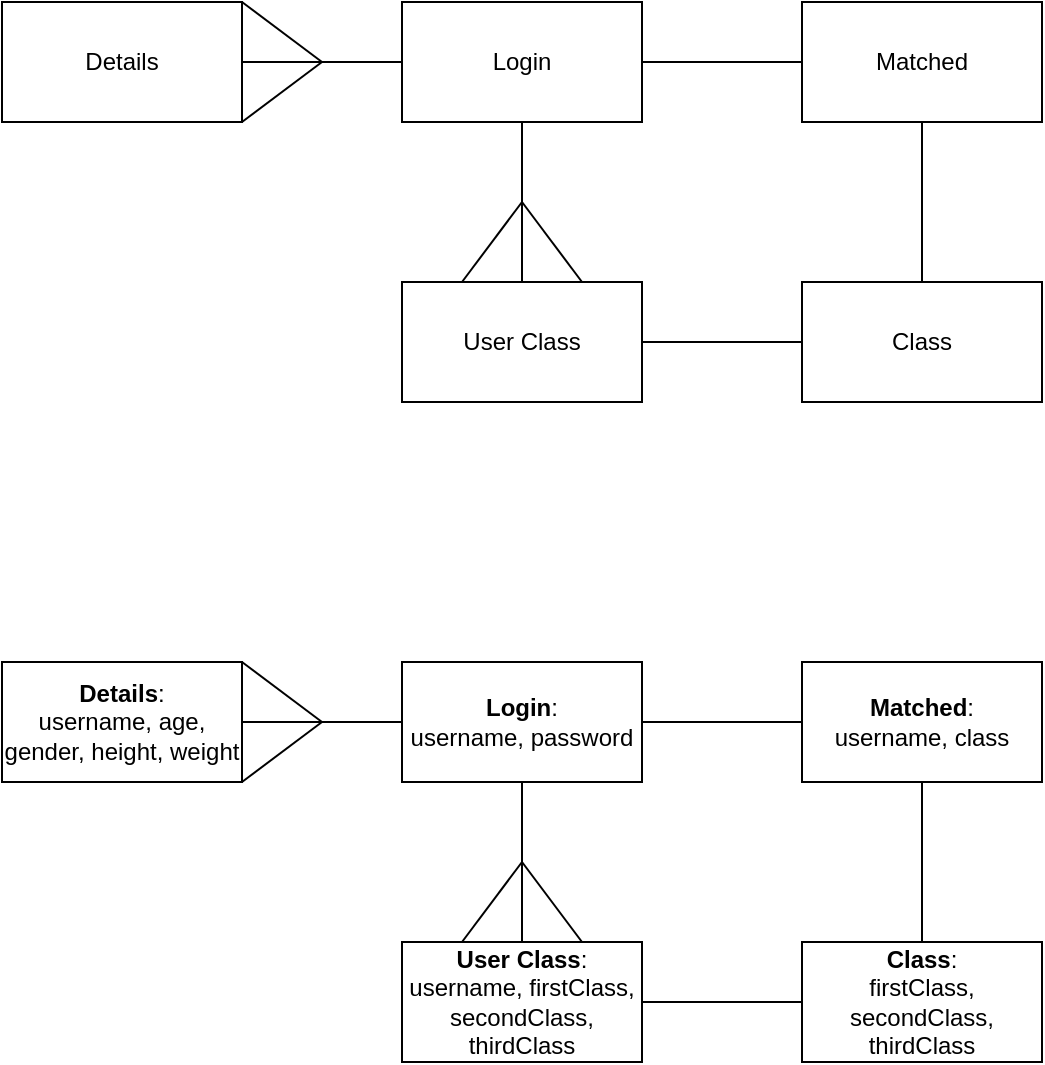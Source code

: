 <mxfile version="12.6.4" type="device"><diagram id="P-wJ_QXUEPBtFHgGlfR0" name="Page-1"><mxGraphModel dx="1422" dy="762" grid="1" gridSize="10" guides="1" tooltips="1" connect="1" arrows="1" fold="1" page="1" pageScale="1" pageWidth="827" pageHeight="1169" math="0" shadow="0"><root><mxCell id="0"/><mxCell id="1" parent="0"/><mxCell id="lbrgvzHeqXvvCudYP-cc-3" value="Login" style="rounded=0;whiteSpace=wrap;html=1;" vertex="1" parent="1"><mxGeometry x="280" y="60" width="120" height="60" as="geometry"/></mxCell><mxCell id="lbrgvzHeqXvvCudYP-cc-4" value="Details" style="rounded=0;whiteSpace=wrap;html=1;" vertex="1" parent="1"><mxGeometry x="80" y="60" width="120" height="60" as="geometry"/></mxCell><mxCell id="lbrgvzHeqXvvCudYP-cc-5" value="Class" style="rounded=0;whiteSpace=wrap;html=1;" vertex="1" parent="1"><mxGeometry x="480" y="200" width="120" height="60" as="geometry"/></mxCell><mxCell id="lbrgvzHeqXvvCudYP-cc-6" value="User Class" style="rounded=0;whiteSpace=wrap;html=1;" vertex="1" parent="1"><mxGeometry x="280" y="200" width="120" height="60" as="geometry"/></mxCell><mxCell id="lbrgvzHeqXvvCudYP-cc-7" value="Matched" style="rounded=0;whiteSpace=wrap;html=1;" vertex="1" parent="1"><mxGeometry x="480" y="60" width="120" height="60" as="geometry"/></mxCell><mxCell id="lbrgvzHeqXvvCudYP-cc-8" value="" style="endArrow=none;html=1;entryX=0;entryY=0.5;entryDx=0;entryDy=0;exitX=1;exitY=0.5;exitDx=0;exitDy=0;" edge="1" parent="1" source="lbrgvzHeqXvvCudYP-cc-4" target="lbrgvzHeqXvvCudYP-cc-3"><mxGeometry width="50" height="50" relative="1" as="geometry"><mxPoint x="240" y="90" as="sourcePoint"/><mxPoint x="70" y="420" as="targetPoint"/></mxGeometry></mxCell><mxCell id="lbrgvzHeqXvvCudYP-cc-9" value="" style="endArrow=none;html=1;exitX=1;exitY=0;exitDx=0;exitDy=0;" edge="1" parent="1" source="lbrgvzHeqXvvCudYP-cc-4"><mxGeometry width="50" height="50" relative="1" as="geometry"><mxPoint x="20" y="470" as="sourcePoint"/><mxPoint x="240" y="90" as="targetPoint"/></mxGeometry></mxCell><mxCell id="lbrgvzHeqXvvCudYP-cc-10" value="" style="endArrow=none;html=1;exitX=1;exitY=1;exitDx=0;exitDy=0;" edge="1" parent="1" source="lbrgvzHeqXvvCudYP-cc-4"><mxGeometry width="50" height="50" relative="1" as="geometry"><mxPoint x="20" y="470" as="sourcePoint"/><mxPoint x="240" y="90" as="targetPoint"/></mxGeometry></mxCell><mxCell id="lbrgvzHeqXvvCudYP-cc-11" value="" style="endArrow=none;html=1;entryX=0.5;entryY=1;entryDx=0;entryDy=0;exitX=0.5;exitY=0;exitDx=0;exitDy=0;" edge="1" parent="1" source="lbrgvzHeqXvvCudYP-cc-6" target="lbrgvzHeqXvvCudYP-cc-3"><mxGeometry width="50" height="50" relative="1" as="geometry"><mxPoint x="20" y="470" as="sourcePoint"/><mxPoint x="70" y="420" as="targetPoint"/></mxGeometry></mxCell><mxCell id="lbrgvzHeqXvvCudYP-cc-12" value="" style="endArrow=none;html=1;exitX=0.25;exitY=0;exitDx=0;exitDy=0;" edge="1" parent="1" source="lbrgvzHeqXvvCudYP-cc-6"><mxGeometry width="50" height="50" relative="1" as="geometry"><mxPoint x="20" y="470" as="sourcePoint"/><mxPoint x="340" y="160" as="targetPoint"/></mxGeometry></mxCell><mxCell id="lbrgvzHeqXvvCudYP-cc-13" value="" style="endArrow=none;html=1;entryX=0.75;entryY=0;entryDx=0;entryDy=0;" edge="1" parent="1" target="lbrgvzHeqXvvCudYP-cc-6"><mxGeometry width="50" height="50" relative="1" as="geometry"><mxPoint x="340" y="160" as="sourcePoint"/><mxPoint x="70" y="420" as="targetPoint"/></mxGeometry></mxCell><mxCell id="lbrgvzHeqXvvCudYP-cc-14" value="" style="endArrow=none;html=1;entryX=0;entryY=0.5;entryDx=0;entryDy=0;exitX=1;exitY=0.5;exitDx=0;exitDy=0;" edge="1" parent="1" source="lbrgvzHeqXvvCudYP-cc-6" target="lbrgvzHeqXvvCudYP-cc-5"><mxGeometry width="50" height="50" relative="1" as="geometry"><mxPoint x="20" y="470" as="sourcePoint"/><mxPoint x="70" y="420" as="targetPoint"/></mxGeometry></mxCell><mxCell id="lbrgvzHeqXvvCudYP-cc-15" value="" style="endArrow=none;html=1;entryX=0.5;entryY=0;entryDx=0;entryDy=0;exitX=0.5;exitY=1;exitDx=0;exitDy=0;" edge="1" parent="1" source="lbrgvzHeqXvvCudYP-cc-7" target="lbrgvzHeqXvvCudYP-cc-5"><mxGeometry width="50" height="50" relative="1" as="geometry"><mxPoint x="80" y="330" as="sourcePoint"/><mxPoint x="130" y="280" as="targetPoint"/></mxGeometry></mxCell><mxCell id="lbrgvzHeqXvvCudYP-cc-16" value="" style="endArrow=none;html=1;entryX=0;entryY=0.5;entryDx=0;entryDy=0;exitX=1;exitY=0.5;exitDx=0;exitDy=0;" edge="1" parent="1" source="lbrgvzHeqXvvCudYP-cc-3" target="lbrgvzHeqXvvCudYP-cc-7"><mxGeometry width="50" height="50" relative="1" as="geometry"><mxPoint x="80" y="330" as="sourcePoint"/><mxPoint x="130" y="280" as="targetPoint"/></mxGeometry></mxCell><mxCell id="lbrgvzHeqXvvCudYP-cc-17" value="&lt;b&gt;Login&lt;/b&gt;:&lt;br&gt;username, password" style="rounded=0;whiteSpace=wrap;html=1;" vertex="1" parent="1"><mxGeometry x="280" y="390" width="120" height="60" as="geometry"/></mxCell><mxCell id="lbrgvzHeqXvvCudYP-cc-18" value="&lt;b&gt;Details&lt;/b&gt;:&lt;br&gt;username, age, gender, height, weight" style="rounded=0;whiteSpace=wrap;html=1;" vertex="1" parent="1"><mxGeometry x="80" y="390" width="120" height="60" as="geometry"/></mxCell><mxCell id="lbrgvzHeqXvvCudYP-cc-19" value="&lt;b&gt;Class&lt;/b&gt;:&lt;br&gt;firstClass, secondClass, thirdClass" style="rounded=0;whiteSpace=wrap;html=1;" vertex="1" parent="1"><mxGeometry x="480" y="530" width="120" height="60" as="geometry"/></mxCell><mxCell id="lbrgvzHeqXvvCudYP-cc-20" value="&lt;b&gt;User Class&lt;/b&gt;:&lt;br&gt;username, firstClass, secondClass, thirdClass" style="rounded=0;whiteSpace=wrap;html=1;" vertex="1" parent="1"><mxGeometry x="280" y="530" width="120" height="60" as="geometry"/></mxCell><mxCell id="lbrgvzHeqXvvCudYP-cc-21" value="&lt;b&gt;Matched&lt;/b&gt;:&lt;br&gt;username, class" style="rounded=0;whiteSpace=wrap;html=1;" vertex="1" parent="1"><mxGeometry x="480" y="390" width="120" height="60" as="geometry"/></mxCell><mxCell id="lbrgvzHeqXvvCudYP-cc-22" value="" style="endArrow=none;html=1;entryX=0;entryY=0.5;entryDx=0;entryDy=0;exitX=1;exitY=0.5;exitDx=0;exitDy=0;" edge="1" parent="1" source="lbrgvzHeqXvvCudYP-cc-18" target="lbrgvzHeqXvvCudYP-cc-17"><mxGeometry width="50" height="50" relative="1" as="geometry"><mxPoint x="240" y="420" as="sourcePoint"/><mxPoint x="70" y="750" as="targetPoint"/></mxGeometry></mxCell><mxCell id="lbrgvzHeqXvvCudYP-cc-23" value="" style="endArrow=none;html=1;exitX=1;exitY=0;exitDx=0;exitDy=0;" edge="1" parent="1" source="lbrgvzHeqXvvCudYP-cc-18"><mxGeometry width="50" height="50" relative="1" as="geometry"><mxPoint x="20" y="800" as="sourcePoint"/><mxPoint x="240" y="420" as="targetPoint"/></mxGeometry></mxCell><mxCell id="lbrgvzHeqXvvCudYP-cc-24" value="" style="endArrow=none;html=1;exitX=1;exitY=1;exitDx=0;exitDy=0;" edge="1" parent="1" source="lbrgvzHeqXvvCudYP-cc-18"><mxGeometry width="50" height="50" relative="1" as="geometry"><mxPoint x="20" y="800" as="sourcePoint"/><mxPoint x="240" y="420" as="targetPoint"/></mxGeometry></mxCell><mxCell id="lbrgvzHeqXvvCudYP-cc-25" value="" style="endArrow=none;html=1;entryX=0.5;entryY=1;entryDx=0;entryDy=0;exitX=0.5;exitY=0;exitDx=0;exitDy=0;" edge="1" parent="1" source="lbrgvzHeqXvvCudYP-cc-20" target="lbrgvzHeqXvvCudYP-cc-17"><mxGeometry width="50" height="50" relative="1" as="geometry"><mxPoint x="20" y="800" as="sourcePoint"/><mxPoint x="70" y="750" as="targetPoint"/></mxGeometry></mxCell><mxCell id="lbrgvzHeqXvvCudYP-cc-26" value="" style="endArrow=none;html=1;exitX=0.25;exitY=0;exitDx=0;exitDy=0;" edge="1" parent="1" source="lbrgvzHeqXvvCudYP-cc-20"><mxGeometry width="50" height="50" relative="1" as="geometry"><mxPoint x="20" y="800" as="sourcePoint"/><mxPoint x="340" y="490" as="targetPoint"/></mxGeometry></mxCell><mxCell id="lbrgvzHeqXvvCudYP-cc-27" value="" style="endArrow=none;html=1;entryX=0.75;entryY=0;entryDx=0;entryDy=0;" edge="1" parent="1" target="lbrgvzHeqXvvCudYP-cc-20"><mxGeometry width="50" height="50" relative="1" as="geometry"><mxPoint x="340" y="490" as="sourcePoint"/><mxPoint x="70" y="750" as="targetPoint"/></mxGeometry></mxCell><mxCell id="lbrgvzHeqXvvCudYP-cc-28" value="" style="endArrow=none;html=1;entryX=0;entryY=0.5;entryDx=0;entryDy=0;exitX=1;exitY=0.5;exitDx=0;exitDy=0;" edge="1" parent="1" source="lbrgvzHeqXvvCudYP-cc-20" target="lbrgvzHeqXvvCudYP-cc-19"><mxGeometry width="50" height="50" relative="1" as="geometry"><mxPoint x="20" y="800" as="sourcePoint"/><mxPoint x="70" y="750" as="targetPoint"/></mxGeometry></mxCell><mxCell id="lbrgvzHeqXvvCudYP-cc-29" value="" style="endArrow=none;html=1;entryX=0.5;entryY=0;entryDx=0;entryDy=0;exitX=0.5;exitY=1;exitDx=0;exitDy=0;" edge="1" parent="1" source="lbrgvzHeqXvvCudYP-cc-21" target="lbrgvzHeqXvvCudYP-cc-19"><mxGeometry width="50" height="50" relative="1" as="geometry"><mxPoint x="80" y="660" as="sourcePoint"/><mxPoint x="130" y="610" as="targetPoint"/></mxGeometry></mxCell><mxCell id="lbrgvzHeqXvvCudYP-cc-30" value="" style="endArrow=none;html=1;entryX=0;entryY=0.5;entryDx=0;entryDy=0;exitX=1;exitY=0.5;exitDx=0;exitDy=0;" edge="1" parent="1" source="lbrgvzHeqXvvCudYP-cc-17" target="lbrgvzHeqXvvCudYP-cc-21"><mxGeometry width="50" height="50" relative="1" as="geometry"><mxPoint x="80" y="660" as="sourcePoint"/><mxPoint x="130" y="610" as="targetPoint"/></mxGeometry></mxCell></root></mxGraphModel></diagram></mxfile>